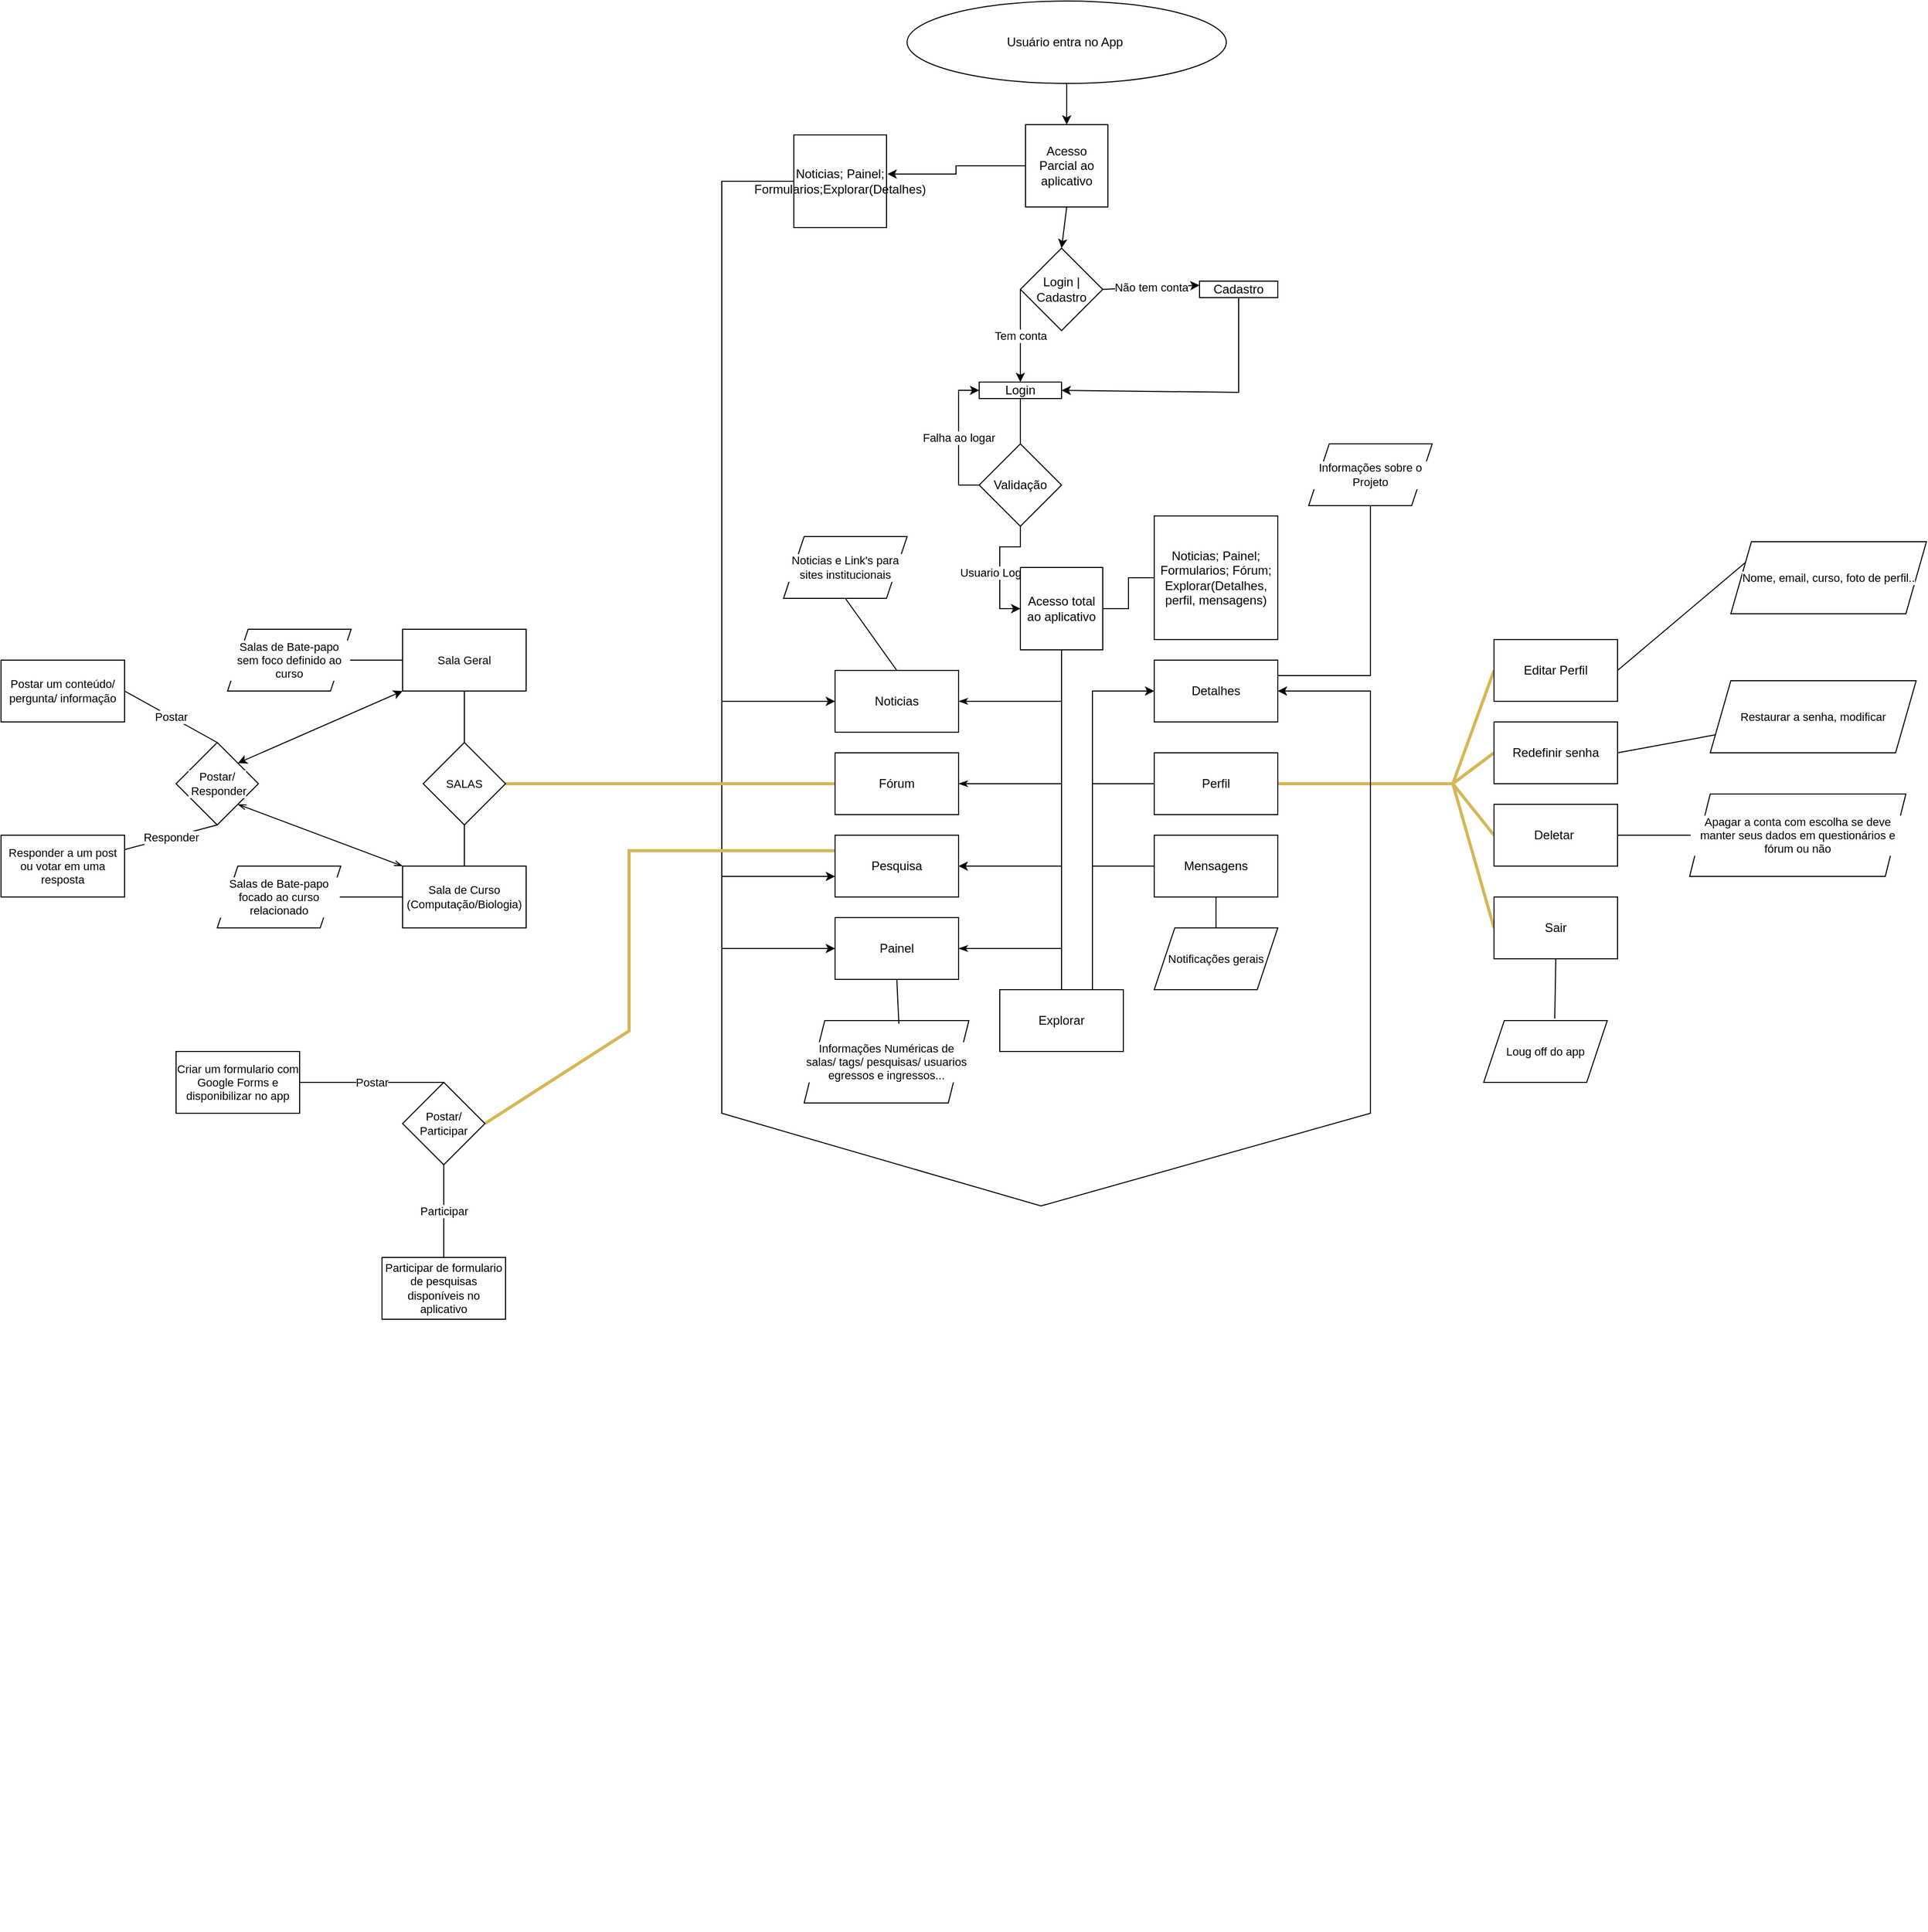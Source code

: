 <mxfile version="26.2.14">
  <diagram name="Página-1" id="y6dx86mBrfEJOzwSHU_P">
    <mxGraphModel dx="2468" dy="2125" grid="1" gridSize="10" guides="1" tooltips="1" connect="1" arrows="1" fold="1" page="0" pageScale="1" pageWidth="827" pageHeight="1169" math="0" shadow="0">
      <root>
        <mxCell id="0" />
        <mxCell id="1" parent="0" />
        <mxCell id="Gyi7wMkN-I-XVigTSciE-1" value="" style="shape=image;verticalLabelPosition=bottom;labelBackgroundColor=default;verticalAlign=top;aspect=fixed;imageAspect=0;image=https://neilpatel.com/wp-content/uploads/2023/05/fluxograma-simbolos.jpg;" vertex="1" parent="1">
          <mxGeometry x="570" y="470" width="500.03" height="484" as="geometry" />
        </mxCell>
        <mxCell id="Gyi7wMkN-I-XVigTSciE-2" value="Usuário entra no App&amp;nbsp;" style="ellipse;whiteSpace=wrap;html=1;" vertex="1" parent="1">
          <mxGeometry x="470" y="-920" width="310" height="80" as="geometry" />
        </mxCell>
        <mxCell id="Gyi7wMkN-I-XVigTSciE-4" value="" style="endArrow=classic;html=1;rounded=0;entryX=0.5;entryY=0;entryDx=0;entryDy=0;exitX=0.5;exitY=1;exitDx=0;exitDy=0;" edge="1" parent="1" source="Gyi7wMkN-I-XVigTSciE-21" target="Gyi7wMkN-I-XVigTSciE-8">
          <mxGeometry width="50" height="50" relative="1" as="geometry">
            <mxPoint x="620" y="-720" as="sourcePoint" />
            <mxPoint x="620" y="-650" as="targetPoint" />
            <Array as="points" />
          </mxGeometry>
        </mxCell>
        <mxCell id="Gyi7wMkN-I-XVigTSciE-6" value="" style="endArrow=classic;html=1;rounded=0;exitX=0.5;exitY=1;exitDx=0;exitDy=0;entryX=1;entryY=0.5;entryDx=0;entryDy=0;" edge="1" parent="1" source="Gyi7wMkN-I-XVigTSciE-12" target="Gyi7wMkN-I-XVigTSciE-9">
          <mxGeometry width="50" height="50" relative="1" as="geometry">
            <mxPoint x="690" y="-610" as="sourcePoint" />
            <mxPoint x="850" y="-550" as="targetPoint" />
            <Array as="points">
              <mxPoint x="792" y="-540" />
            </Array>
          </mxGeometry>
        </mxCell>
        <mxCell id="Gyi7wMkN-I-XVigTSciE-8" value="Login | Cadastro" style="rhombus;whiteSpace=wrap;html=1;" vertex="1" parent="1">
          <mxGeometry x="580" y="-680" width="80" height="80" as="geometry" />
        </mxCell>
        <mxCell id="Gyi7wMkN-I-XVigTSciE-10" value="Tem conta" style="endArrow=classic;html=1;rounded=0;exitX=0;exitY=0.5;exitDx=0;exitDy=0;" edge="1" parent="1" source="Gyi7wMkN-I-XVigTSciE-8" target="Gyi7wMkN-I-XVigTSciE-9">
          <mxGeometry width="50" height="50" relative="1" as="geometry">
            <mxPoint x="580" y="-600" as="sourcePoint" />
            <mxPoint x="440" y="-560" as="targetPoint" />
          </mxGeometry>
        </mxCell>
        <mxCell id="Gyi7wMkN-I-XVigTSciE-62" style="edgeStyle=none;shape=connector;rounded=0;orthogonalLoop=1;jettySize=auto;html=1;exitX=0.5;exitY=1;exitDx=0;exitDy=0;entryX=0.5;entryY=0;entryDx=0;entryDy=0;strokeColor=default;align=center;verticalAlign=middle;fontFamily=Helvetica;fontSize=11;fontColor=default;labelBackgroundColor=default;endArrow=none;" edge="1" parent="1" source="Gyi7wMkN-I-XVigTSciE-9" target="Gyi7wMkN-I-XVigTSciE-17">
          <mxGeometry relative="1" as="geometry" />
        </mxCell>
        <mxCell id="Gyi7wMkN-I-XVigTSciE-9" value="Login" style="rounded=0;whiteSpace=wrap;html=1;" vertex="1" parent="1">
          <mxGeometry x="540" y="-550" width="80" height="16" as="geometry" />
        </mxCell>
        <mxCell id="Gyi7wMkN-I-XVigTSciE-15" value="Não tem conta" style="endArrow=classic;html=1;rounded=0;exitX=1;exitY=0.5;exitDx=0;exitDy=0;entryX=0;entryY=0.25;entryDx=0;entryDy=0;entryPerimeter=0;" edge="1" parent="1" source="Gyi7wMkN-I-XVigTSciE-8" target="Gyi7wMkN-I-XVigTSciE-12">
          <mxGeometry width="50" height="50" relative="1" as="geometry">
            <mxPoint x="660" y="-600" as="sourcePoint" />
            <mxPoint x="800" y="-550" as="targetPoint" />
          </mxGeometry>
        </mxCell>
        <mxCell id="Gyi7wMkN-I-XVigTSciE-12" value="Cadastro" style="rounded=0;whiteSpace=wrap;html=1;" vertex="1" parent="1">
          <mxGeometry x="754" y="-648" width="76" height="16" as="geometry" />
        </mxCell>
        <mxCell id="Gyi7wMkN-I-XVigTSciE-18" value="Falha ao logar" style="edgeStyle=orthogonalEdgeStyle;rounded=0;orthogonalLoop=1;jettySize=auto;html=1;exitX=0;exitY=0.5;exitDx=0;exitDy=0;entryX=0;entryY=0.5;entryDx=0;entryDy=0;" edge="1" parent="1" source="Gyi7wMkN-I-XVigTSciE-17" target="Gyi7wMkN-I-XVigTSciE-9">
          <mxGeometry relative="1" as="geometry" />
        </mxCell>
        <mxCell id="Gyi7wMkN-I-XVigTSciE-19" value="Usuario Logado" style="edgeStyle=orthogonalEdgeStyle;rounded=0;orthogonalLoop=1;jettySize=auto;html=1;exitX=0.5;exitY=1;exitDx=0;exitDy=0;entryX=0;entryY=0.5;entryDx=0;entryDy=0;" edge="1" parent="1" source="Gyi7wMkN-I-XVigTSciE-17" target="Gyi7wMkN-I-XVigTSciE-20">
          <mxGeometry x="0.077" relative="1" as="geometry">
            <mxPoint x="500" y="-370" as="targetPoint" />
            <mxPoint as="offset" />
          </mxGeometry>
        </mxCell>
        <mxCell id="Gyi7wMkN-I-XVigTSciE-17" value="Validação" style="rhombus;whiteSpace=wrap;html=1;" vertex="1" parent="1">
          <mxGeometry x="540" y="-490" width="80" height="80" as="geometry" />
        </mxCell>
        <mxCell id="Gyi7wMkN-I-XVigTSciE-27" style="edgeStyle=orthogonalEdgeStyle;rounded=0;orthogonalLoop=1;jettySize=auto;html=1;entryX=0;entryY=0.5;entryDx=0;entryDy=0;endArrow=none;startFill=0;" edge="1" parent="1" source="Gyi7wMkN-I-XVigTSciE-20" target="Gyi7wMkN-I-XVigTSciE-26">
          <mxGeometry relative="1" as="geometry" />
        </mxCell>
        <mxCell id="Gyi7wMkN-I-XVigTSciE-28" style="edgeStyle=orthogonalEdgeStyle;rounded=0;orthogonalLoop=1;jettySize=auto;html=1;" edge="1" parent="1" source="Gyi7wMkN-I-XVigTSciE-20">
          <mxGeometry relative="1" as="geometry">
            <mxPoint x="620" y="50" as="targetPoint" />
            <Array as="points">
              <mxPoint x="620" y="-240" />
              <mxPoint x="620" y="-240" />
            </Array>
          </mxGeometry>
        </mxCell>
        <mxCell id="Gyi7wMkN-I-XVigTSciE-20" value="Acesso total ao aplicativo" style="whiteSpace=wrap;html=1;aspect=fixed;" vertex="1" parent="1">
          <mxGeometry x="580" y="-370" width="80" height="80" as="geometry" />
        </mxCell>
        <mxCell id="Gyi7wMkN-I-XVigTSciE-22" value="" style="endArrow=classic;html=1;rounded=0;entryX=0.5;entryY=0;entryDx=0;entryDy=0;exitX=0.5;exitY=1;exitDx=0;exitDy=0;" edge="1" parent="1" source="Gyi7wMkN-I-XVigTSciE-2" target="Gyi7wMkN-I-XVigTSciE-21">
          <mxGeometry width="50" height="50" relative="1" as="geometry">
            <mxPoint x="625" y="-840" as="sourcePoint" />
            <mxPoint x="620" y="-640" as="targetPoint" />
            <Array as="points" />
          </mxGeometry>
        </mxCell>
        <mxCell id="Gyi7wMkN-I-XVigTSciE-23" style="edgeStyle=orthogonalEdgeStyle;rounded=0;orthogonalLoop=1;jettySize=auto;html=1;entryX=1.011;entryY=0.422;entryDx=0;entryDy=0;entryPerimeter=0;" edge="1" parent="1" source="Gyi7wMkN-I-XVigTSciE-21" target="Gyi7wMkN-I-XVigTSciE-24">
          <mxGeometry relative="1" as="geometry">
            <mxPoint x="510" y="-750" as="targetPoint" />
          </mxGeometry>
        </mxCell>
        <mxCell id="Gyi7wMkN-I-XVigTSciE-21" value="Acesso Parcial ao aplicativo" style="whiteSpace=wrap;html=1;aspect=fixed;" vertex="1" parent="1">
          <mxGeometry x="585" y="-800" width="80" height="80" as="geometry" />
        </mxCell>
        <mxCell id="Gyi7wMkN-I-XVigTSciE-56" style="edgeStyle=orthogonalEdgeStyle;rounded=0;orthogonalLoop=1;jettySize=auto;html=1;entryX=0;entryY=0.5;entryDx=0;entryDy=0;" edge="1" parent="1" source="Gyi7wMkN-I-XVigTSciE-24" target="Gyi7wMkN-I-XVigTSciE-34">
          <mxGeometry relative="1" as="geometry">
            <Array as="points">
              <mxPoint x="290" y="-745" />
              <mxPoint x="290" />
            </Array>
          </mxGeometry>
        </mxCell>
        <mxCell id="Gyi7wMkN-I-XVigTSciE-24" value="Noticias; Painel; Formularios;Explorar(Detalhes)" style="whiteSpace=wrap;html=1;aspect=fixed;" vertex="1" parent="1">
          <mxGeometry x="360" y="-790" width="90" height="90" as="geometry" />
        </mxCell>
        <mxCell id="Gyi7wMkN-I-XVigTSciE-26" value="Noticias; Painel; Formularios; Fórum;&lt;div&gt;Explorar(Detalhes, perfil, mensagens)&lt;/div&gt;" style="whiteSpace=wrap;html=1;aspect=fixed;" vertex="1" parent="1">
          <mxGeometry x="710" y="-420" width="120" height="120" as="geometry" />
        </mxCell>
        <mxCell id="Gyi7wMkN-I-XVigTSciE-99" style="edgeStyle=none;shape=connector;rounded=0;orthogonalLoop=1;jettySize=auto;html=1;exitX=0.5;exitY=0;exitDx=0;exitDy=0;entryX=0.5;entryY=1;entryDx=0;entryDy=0;strokeColor=default;align=center;verticalAlign=middle;fontFamily=Helvetica;fontSize=11;fontColor=default;labelBackgroundColor=default;endArrow=none;" edge="1" parent="1" source="Gyi7wMkN-I-XVigTSciE-31" target="Gyi7wMkN-I-XVigTSciE-98">
          <mxGeometry relative="1" as="geometry" />
        </mxCell>
        <mxCell id="Gyi7wMkN-I-XVigTSciE-31" value="Noticias" style="rounded=0;whiteSpace=wrap;html=1;" vertex="1" parent="1">
          <mxGeometry x="400" y="-270" width="120" height="60" as="geometry" />
        </mxCell>
        <mxCell id="Gyi7wMkN-I-XVigTSciE-77" style="edgeStyle=none;shape=connector;rounded=0;orthogonalLoop=1;jettySize=auto;html=1;exitX=0;exitY=0.5;exitDx=0;exitDy=0;strokeColor=#d6b656;align=center;verticalAlign=middle;fontFamily=Helvetica;fontSize=11;fontColor=default;labelBackgroundColor=default;endArrow=none;fillColor=#fff2cc;strokeWidth=3;entryX=1;entryY=0.5;entryDx=0;entryDy=0;" edge="1" parent="1" source="Gyi7wMkN-I-XVigTSciE-32" target="Gyi7wMkN-I-XVigTSciE-78">
          <mxGeometry relative="1" as="geometry">
            <mxPoint x="240" y="-160" as="targetPoint" />
          </mxGeometry>
        </mxCell>
        <mxCell id="Gyi7wMkN-I-XVigTSciE-32" value="Fórum" style="rounded=0;whiteSpace=wrap;html=1;" vertex="1" parent="1">
          <mxGeometry x="400" y="-190" width="120" height="60" as="geometry" />
        </mxCell>
        <mxCell id="Gyi7wMkN-I-XVigTSciE-103" style="edgeStyle=none;shape=connector;rounded=0;orthogonalLoop=1;jettySize=auto;html=1;exitX=0;exitY=0.25;exitDx=0;exitDy=0;strokeColor=#d6b656;align=center;verticalAlign=middle;fontFamily=Helvetica;fontSize=11;fontColor=default;labelBackgroundColor=default;endArrow=none;fillColor=#fff2cc;strokeWidth=3;entryX=1;entryY=0.5;entryDx=0;entryDy=0;" edge="1" parent="1" source="Gyi7wMkN-I-XVigTSciE-33" target="Gyi7wMkN-I-XVigTSciE-104">
          <mxGeometry relative="1" as="geometry">
            <mxPoint x="50" y="80" as="targetPoint" />
            <Array as="points">
              <mxPoint x="200" y="-95" />
              <mxPoint x="200" y="80" />
            </Array>
          </mxGeometry>
        </mxCell>
        <mxCell id="Gyi7wMkN-I-XVigTSciE-33" value="Pesquisa" style="rounded=0;whiteSpace=wrap;html=1;" vertex="1" parent="1">
          <mxGeometry x="400" y="-110" width="120" height="60" as="geometry" />
        </mxCell>
        <mxCell id="Gyi7wMkN-I-XVigTSciE-35" style="edgeStyle=orthogonalEdgeStyle;rounded=0;orthogonalLoop=1;jettySize=auto;html=1;exitX=1;exitY=0.5;exitDx=0;exitDy=0;entryX=1;entryY=0.5;entryDx=0;entryDy=0;" edge="1" parent="1" source="Gyi7wMkN-I-XVigTSciE-34" target="Gyi7wMkN-I-XVigTSciE-34">
          <mxGeometry relative="1" as="geometry">
            <mxPoint x="620" as="targetPoint" />
          </mxGeometry>
        </mxCell>
        <mxCell id="Gyi7wMkN-I-XVigTSciE-34" value="Painel" style="rounded=0;whiteSpace=wrap;html=1;" vertex="1" parent="1">
          <mxGeometry x="400" y="-30" width="120" height="60" as="geometry" />
        </mxCell>
        <mxCell id="Gyi7wMkN-I-XVigTSciE-38" value="" style="endArrow=none;html=1;rounded=0;startArrow=classicThin;startFill=1;exitX=1;exitY=0.5;exitDx=0;exitDy=0;" edge="1" parent="1" source="Gyi7wMkN-I-XVigTSciE-34">
          <mxGeometry width="50" height="50" relative="1" as="geometry">
            <mxPoint x="540" as="sourcePoint" />
            <mxPoint x="620" as="targetPoint" />
          </mxGeometry>
        </mxCell>
        <mxCell id="Gyi7wMkN-I-XVigTSciE-40" value="" style="endArrow=none;html=1;rounded=0;exitX=1;exitY=0.5;exitDx=0;exitDy=0;startArrow=classic;startFill=1;" edge="1" parent="1" source="Gyi7wMkN-I-XVigTSciE-33">
          <mxGeometry width="50" height="50" relative="1" as="geometry">
            <mxPoint x="550" y="-80" as="sourcePoint" />
            <mxPoint x="620" y="-80" as="targetPoint" />
          </mxGeometry>
        </mxCell>
        <mxCell id="Gyi7wMkN-I-XVigTSciE-41" value="" style="endArrow=none;html=1;rounded=0;exitX=1;exitY=0.5;exitDx=0;exitDy=0;startArrow=classicThin;startFill=1;" edge="1" parent="1" source="Gyi7wMkN-I-XVigTSciE-32">
          <mxGeometry width="50" height="50" relative="1" as="geometry">
            <mxPoint x="550" y="-150" as="sourcePoint" />
            <mxPoint x="620" y="-160" as="targetPoint" />
          </mxGeometry>
        </mxCell>
        <mxCell id="Gyi7wMkN-I-XVigTSciE-48" style="edgeStyle=orthogonalEdgeStyle;rounded=0;orthogonalLoop=1;jettySize=auto;html=1;exitX=0.75;exitY=0;exitDx=0;exitDy=0;entryX=0;entryY=0.5;entryDx=0;entryDy=0;" edge="1" parent="1" source="Gyi7wMkN-I-XVigTSciE-43" target="Gyi7wMkN-I-XVigTSciE-44">
          <mxGeometry relative="1" as="geometry" />
        </mxCell>
        <mxCell id="Gyi7wMkN-I-XVigTSciE-43" value="Explorar" style="rounded=0;whiteSpace=wrap;html=1;" vertex="1" parent="1">
          <mxGeometry x="560" y="40" width="120" height="60" as="geometry" />
        </mxCell>
        <mxCell id="Gyi7wMkN-I-XVigTSciE-63" style="edgeStyle=none;shape=connector;rounded=0;orthogonalLoop=1;jettySize=auto;html=1;exitX=1;exitY=0.25;exitDx=0;exitDy=0;strokeColor=default;align=center;verticalAlign=middle;fontFamily=Helvetica;fontSize=11;fontColor=default;labelBackgroundColor=default;endArrow=none;entryX=0.5;entryY=1;entryDx=0;entryDy=0;" edge="1" parent="1" source="Gyi7wMkN-I-XVigTSciE-44" target="Gyi7wMkN-I-XVigTSciE-64">
          <mxGeometry relative="1" as="geometry">
            <mxPoint x="920" y="-420" as="targetPoint" />
            <Array as="points">
              <mxPoint x="920" y="-265" />
            </Array>
          </mxGeometry>
        </mxCell>
        <mxCell id="Gyi7wMkN-I-XVigTSciE-44" value="Detalhes" style="rounded=0;whiteSpace=wrap;html=1;" vertex="1" parent="1">
          <mxGeometry x="710" y="-280" width="120" height="60" as="geometry" />
        </mxCell>
        <mxCell id="Gyi7wMkN-I-XVigTSciE-65" style="shape=connector;rounded=0;orthogonalLoop=1;jettySize=auto;html=1;exitX=1;exitY=0.5;exitDx=0;exitDy=0;strokeColor=#d6b656;align=center;verticalAlign=middle;fontFamily=Helvetica;fontSize=11;fontColor=default;labelBackgroundColor=default;endArrow=none;fillColor=#fff2cc;strokeWidth=3;" edge="1" parent="1" source="Gyi7wMkN-I-XVigTSciE-45">
          <mxGeometry relative="1" as="geometry">
            <mxPoint x="1000" y="-160" as="targetPoint" />
          </mxGeometry>
        </mxCell>
        <mxCell id="Gyi7wMkN-I-XVigTSciE-45" value="Perfil" style="rounded=0;whiteSpace=wrap;html=1;" vertex="1" parent="1">
          <mxGeometry x="710" y="-190" width="120" height="60" as="geometry" />
        </mxCell>
        <mxCell id="Gyi7wMkN-I-XVigTSciE-75" style="edgeStyle=none;shape=connector;rounded=0;orthogonalLoop=1;jettySize=auto;html=1;exitX=0.5;exitY=1;exitDx=0;exitDy=0;strokeColor=default;align=center;verticalAlign=middle;fontFamily=Helvetica;fontSize=11;fontColor=default;labelBackgroundColor=default;endArrow=none;" edge="1" parent="1" source="Gyi7wMkN-I-XVigTSciE-76">
          <mxGeometry relative="1" as="geometry">
            <mxPoint x="770" as="targetPoint" />
          </mxGeometry>
        </mxCell>
        <mxCell id="Gyi7wMkN-I-XVigTSciE-46" value="Mensagens" style="rounded=0;whiteSpace=wrap;html=1;" vertex="1" parent="1">
          <mxGeometry x="710" y="-110" width="120" height="60" as="geometry" />
        </mxCell>
        <mxCell id="Gyi7wMkN-I-XVigTSciE-51" value="" style="endArrow=none;html=1;rounded=0;entryX=0;entryY=0.5;entryDx=0;entryDy=0;entryPerimeter=0;" edge="1" parent="1" target="Gyi7wMkN-I-XVigTSciE-45">
          <mxGeometry width="50" height="50" relative="1" as="geometry">
            <mxPoint x="650" y="-160" as="sourcePoint" />
            <mxPoint x="710" y="-180" as="targetPoint" />
          </mxGeometry>
        </mxCell>
        <mxCell id="Gyi7wMkN-I-XVigTSciE-52" value="" style="endArrow=none;html=1;rounded=0;entryX=0;entryY=0.5;entryDx=0;entryDy=0;" edge="1" parent="1" target="Gyi7wMkN-I-XVigTSciE-46">
          <mxGeometry width="50" height="50" relative="1" as="geometry">
            <mxPoint x="650" y="-80" as="sourcePoint" />
            <mxPoint x="700" y="-80" as="targetPoint" />
          </mxGeometry>
        </mxCell>
        <mxCell id="Gyi7wMkN-I-XVigTSciE-55" value="" style="endArrow=none;html=1;rounded=0;exitX=1;exitY=0.5;exitDx=0;exitDy=0;startArrow=classicThin;startFill=1;" edge="1" parent="1" source="Gyi7wMkN-I-XVigTSciE-31">
          <mxGeometry width="50" height="50" relative="1" as="geometry">
            <mxPoint x="560" y="-200" as="sourcePoint" />
            <mxPoint x="620" y="-240" as="targetPoint" />
          </mxGeometry>
        </mxCell>
        <mxCell id="Gyi7wMkN-I-XVigTSciE-58" value="" style="endArrow=classic;html=1;rounded=0;entryX=0;entryY=0.667;entryDx=0;entryDy=0;entryPerimeter=0;" edge="1" parent="1" target="Gyi7wMkN-I-XVigTSciE-33">
          <mxGeometry width="50" height="50" relative="1" as="geometry">
            <mxPoint x="290" y="-70" as="sourcePoint" />
            <mxPoint x="390" y="-70" as="targetPoint" />
          </mxGeometry>
        </mxCell>
        <mxCell id="Gyi7wMkN-I-XVigTSciE-59" value="" style="endArrow=classic;html=1;rounded=0;entryX=0;entryY=0.5;entryDx=0;entryDy=0;" edge="1" parent="1" target="Gyi7wMkN-I-XVigTSciE-31">
          <mxGeometry width="50" height="50" relative="1" as="geometry">
            <mxPoint x="290" y="-240" as="sourcePoint" />
            <mxPoint x="370" y="-170" as="targetPoint" />
          </mxGeometry>
        </mxCell>
        <mxCell id="Gyi7wMkN-I-XVigTSciE-61" value="" style="endArrow=classic;html=1;rounded=0;strokeColor=default;align=center;verticalAlign=middle;fontFamily=Helvetica;fontSize=11;fontColor=default;labelBackgroundColor=default;entryX=1;entryY=0.5;entryDx=0;entryDy=0;" edge="1" parent="1" target="Gyi7wMkN-I-XVigTSciE-44">
          <mxGeometry width="50" height="50" relative="1" as="geometry">
            <mxPoint x="290" as="sourcePoint" />
            <mxPoint x="920" y="-260" as="targetPoint" />
            <Array as="points">
              <mxPoint x="290" y="160" />
              <mxPoint x="600" y="250" />
              <mxPoint x="920" y="160" />
              <mxPoint x="920" y="-250" />
            </Array>
          </mxGeometry>
        </mxCell>
        <mxCell id="Gyi7wMkN-I-XVigTSciE-64" value="Informações sobre o Projeto" style="shape=parallelogram;perimeter=parallelogramPerimeter;whiteSpace=wrap;html=1;fixedSize=1;fontFamily=Helvetica;fontSize=11;fontColor=default;labelBackgroundColor=default;" vertex="1" parent="1">
          <mxGeometry x="860" y="-490" width="120" height="60" as="geometry" />
        </mxCell>
        <mxCell id="Gyi7wMkN-I-XVigTSciE-71" style="edgeStyle=none;shape=connector;rounded=0;orthogonalLoop=1;jettySize=auto;html=1;exitX=0;exitY=0.5;exitDx=0;exitDy=0;strokeColor=#d6b656;align=center;verticalAlign=middle;fontFamily=Helvetica;fontSize=11;fontColor=default;labelBackgroundColor=default;endArrow=none;fillColor=#fff2cc;strokeWidth=3;" edge="1" parent="1" source="Gyi7wMkN-I-XVigTSciE-66">
          <mxGeometry relative="1" as="geometry">
            <mxPoint x="1000" y="-160" as="targetPoint" />
          </mxGeometry>
        </mxCell>
        <mxCell id="Gyi7wMkN-I-XVigTSciE-110" style="edgeStyle=none;shape=connector;rounded=0;orthogonalLoop=1;jettySize=auto;html=1;exitX=1;exitY=0.5;exitDx=0;exitDy=0;entryX=0;entryY=0.25;entryDx=0;entryDy=0;strokeColor=default;align=center;verticalAlign=middle;fontFamily=Helvetica;fontSize=11;fontColor=default;labelBackgroundColor=default;endArrow=none;" edge="1" parent="1" source="Gyi7wMkN-I-XVigTSciE-66" target="Gyi7wMkN-I-XVigTSciE-109">
          <mxGeometry relative="1" as="geometry" />
        </mxCell>
        <mxCell id="Gyi7wMkN-I-XVigTSciE-66" value="Editar Perfil" style="rounded=0;whiteSpace=wrap;html=1;" vertex="1" parent="1">
          <mxGeometry x="1040" y="-300" width="120" height="60" as="geometry" />
        </mxCell>
        <mxCell id="Gyi7wMkN-I-XVigTSciE-72" style="edgeStyle=none;shape=connector;rounded=0;orthogonalLoop=1;jettySize=auto;html=1;exitX=0;exitY=0.5;exitDx=0;exitDy=0;strokeColor=#d6b656;align=center;verticalAlign=middle;fontFamily=Helvetica;fontSize=11;fontColor=default;labelBackgroundColor=default;endArrow=none;fillColor=#fff2cc;strokeWidth=3;" edge="1" parent="1" source="Gyi7wMkN-I-XVigTSciE-67">
          <mxGeometry relative="1" as="geometry">
            <mxPoint x="1000" y="-160" as="targetPoint" />
          </mxGeometry>
        </mxCell>
        <mxCell id="Gyi7wMkN-I-XVigTSciE-112" style="edgeStyle=none;shape=connector;rounded=0;orthogonalLoop=1;jettySize=auto;html=1;exitX=1;exitY=0.5;exitDx=0;exitDy=0;strokeColor=default;align=center;verticalAlign=middle;fontFamily=Helvetica;fontSize=11;fontColor=default;labelBackgroundColor=default;endArrow=none;" edge="1" parent="1" source="Gyi7wMkN-I-XVigTSciE-67" target="Gyi7wMkN-I-XVigTSciE-111">
          <mxGeometry relative="1" as="geometry" />
        </mxCell>
        <mxCell id="Gyi7wMkN-I-XVigTSciE-67" value="Redefinir senha" style="rounded=0;whiteSpace=wrap;html=1;" vertex="1" parent="1">
          <mxGeometry x="1040" y="-220" width="120" height="60" as="geometry" />
        </mxCell>
        <mxCell id="Gyi7wMkN-I-XVigTSciE-73" style="edgeStyle=none;shape=connector;rounded=0;orthogonalLoop=1;jettySize=auto;html=1;exitX=0;exitY=0.5;exitDx=0;exitDy=0;strokeColor=#d6b656;align=center;verticalAlign=middle;fontFamily=Helvetica;fontSize=11;fontColor=default;labelBackgroundColor=default;endArrow=none;fillColor=#fff2cc;strokeWidth=3;" edge="1" parent="1" source="Gyi7wMkN-I-XVigTSciE-68">
          <mxGeometry relative="1" as="geometry">
            <mxPoint x="1000" y="-160" as="targetPoint" />
          </mxGeometry>
        </mxCell>
        <mxCell id="Gyi7wMkN-I-XVigTSciE-114" style="edgeStyle=none;shape=connector;rounded=0;orthogonalLoop=1;jettySize=auto;html=1;exitX=1;exitY=0.5;exitDx=0;exitDy=0;strokeColor=default;align=center;verticalAlign=middle;fontFamily=Helvetica;fontSize=11;fontColor=default;labelBackgroundColor=default;endArrow=none;" edge="1" parent="1" source="Gyi7wMkN-I-XVigTSciE-68" target="Gyi7wMkN-I-XVigTSciE-113">
          <mxGeometry relative="1" as="geometry" />
        </mxCell>
        <mxCell id="Gyi7wMkN-I-XVigTSciE-68" value="Deletar&amp;nbsp;" style="rounded=0;whiteSpace=wrap;html=1;" vertex="1" parent="1">
          <mxGeometry x="1040" y="-140" width="120" height="60" as="geometry" />
        </mxCell>
        <mxCell id="Gyi7wMkN-I-XVigTSciE-74" style="edgeStyle=none;shape=connector;rounded=0;orthogonalLoop=1;jettySize=auto;html=1;exitX=0;exitY=0.5;exitDx=0;exitDy=0;strokeColor=#d6b656;align=center;verticalAlign=middle;fontFamily=Helvetica;fontSize=11;fontColor=default;labelBackgroundColor=default;endArrow=none;fillColor=#fff2cc;strokeWidth=3;" edge="1" parent="1" source="Gyi7wMkN-I-XVigTSciE-70">
          <mxGeometry relative="1" as="geometry">
            <mxPoint x="1000" y="-160" as="targetPoint" />
          </mxGeometry>
        </mxCell>
        <mxCell id="Gyi7wMkN-I-XVigTSciE-70" value="Sair" style="rounded=0;whiteSpace=wrap;html=1;" vertex="1" parent="1">
          <mxGeometry x="1040" y="-50" width="120" height="60" as="geometry" />
        </mxCell>
        <mxCell id="Gyi7wMkN-I-XVigTSciE-82" style="edgeStyle=none;shape=connector;rounded=0;orthogonalLoop=1;jettySize=auto;html=1;exitX=0.5;exitY=0;exitDx=0;exitDy=0;entryX=0.5;entryY=1;entryDx=0;entryDy=0;strokeColor=default;align=center;verticalAlign=middle;fontFamily=Helvetica;fontSize=11;fontColor=default;labelBackgroundColor=default;endArrow=none;" edge="1" parent="1" source="Gyi7wMkN-I-XVigTSciE-78" target="Gyi7wMkN-I-XVigTSciE-79">
          <mxGeometry relative="1" as="geometry" />
        </mxCell>
        <mxCell id="Gyi7wMkN-I-XVigTSciE-83" style="edgeStyle=none;shape=connector;rounded=0;orthogonalLoop=1;jettySize=auto;html=1;exitX=0.5;exitY=1;exitDx=0;exitDy=0;entryX=0.5;entryY=0;entryDx=0;entryDy=0;strokeColor=default;align=center;verticalAlign=middle;fontFamily=Helvetica;fontSize=11;fontColor=default;labelBackgroundColor=default;endArrow=none;" edge="1" parent="1" source="Gyi7wMkN-I-XVigTSciE-78" target="Gyi7wMkN-I-XVigTSciE-80">
          <mxGeometry relative="1" as="geometry" />
        </mxCell>
        <mxCell id="Gyi7wMkN-I-XVigTSciE-78" value="SALAS" style="rhombus;whiteSpace=wrap;html=1;fontFamily=Helvetica;fontSize=11;fontColor=default;labelBackgroundColor=default;" vertex="1" parent="1">
          <mxGeometry y="-200" width="80" height="80" as="geometry" />
        </mxCell>
        <mxCell id="Gyi7wMkN-I-XVigTSciE-89" style="edgeStyle=none;shape=connector;rounded=0;orthogonalLoop=1;jettySize=auto;html=1;exitX=0;exitY=0.5;exitDx=0;exitDy=0;strokeColor=default;align=center;verticalAlign=middle;fontFamily=Helvetica;fontSize=11;fontColor=default;labelBackgroundColor=default;endArrow=none;" edge="1" parent="1" source="Gyi7wMkN-I-XVigTSciE-79" target="Gyi7wMkN-I-XVigTSciE-86">
          <mxGeometry relative="1" as="geometry" />
        </mxCell>
        <mxCell id="Gyi7wMkN-I-XVigTSciE-79" value="Sala Geral" style="rounded=0;whiteSpace=wrap;html=1;fontFamily=Helvetica;fontSize=11;fontColor=default;labelBackgroundColor=default;" vertex="1" parent="1">
          <mxGeometry x="-20" y="-310" width="120" height="60" as="geometry" />
        </mxCell>
        <mxCell id="Gyi7wMkN-I-XVigTSciE-88" style="edgeStyle=none;shape=connector;rounded=0;orthogonalLoop=1;jettySize=auto;html=1;exitX=0;exitY=0.5;exitDx=0;exitDy=0;entryX=1;entryY=0.5;entryDx=0;entryDy=0;strokeColor=default;align=center;verticalAlign=middle;fontFamily=Helvetica;fontSize=11;fontColor=default;labelBackgroundColor=default;endArrow=none;" edge="1" parent="1" source="Gyi7wMkN-I-XVigTSciE-80" target="Gyi7wMkN-I-XVigTSciE-87">
          <mxGeometry relative="1" as="geometry" />
        </mxCell>
        <mxCell id="Gyi7wMkN-I-XVigTSciE-92" style="edgeStyle=none;shape=connector;rounded=0;orthogonalLoop=1;jettySize=auto;html=1;exitX=0;exitY=0;exitDx=0;exitDy=0;strokeColor=default;align=center;verticalAlign=middle;fontFamily=Helvetica;fontSize=11;fontColor=default;labelBackgroundColor=default;endArrow=openThin;endFill=0;startArrow=openThin;startFill=0;entryX=1;entryY=1;entryDx=0;entryDy=0;" edge="1" parent="1" source="Gyi7wMkN-I-XVigTSciE-80" target="Gyi7wMkN-I-XVigTSciE-93">
          <mxGeometry relative="1" as="geometry">
            <mxPoint x="-160" y="-160" as="targetPoint" />
          </mxGeometry>
        </mxCell>
        <mxCell id="Gyi7wMkN-I-XVigTSciE-80" value="Sala de Curso&lt;div&gt;(Computação/Biologia)&lt;/div&gt;" style="rounded=0;whiteSpace=wrap;html=1;fontFamily=Helvetica;fontSize=11;fontColor=default;labelBackgroundColor=default;" vertex="1" parent="1">
          <mxGeometry x="-20" y="-80" width="120" height="60" as="geometry" />
        </mxCell>
        <mxCell id="Gyi7wMkN-I-XVigTSciE-86" value="Salas de Bate-papo sem foco definido ao curso" style="shape=parallelogram;perimeter=parallelogramPerimeter;whiteSpace=wrap;html=1;fixedSize=1;fontFamily=Helvetica;fontSize=11;fontColor=default;labelBackgroundColor=default;" vertex="1" parent="1">
          <mxGeometry x="-190" y="-310" width="120" height="60" as="geometry" />
        </mxCell>
        <mxCell id="Gyi7wMkN-I-XVigTSciE-87" value="Salas de Bate-papo focado ao curso relacionado" style="shape=parallelogram;perimeter=parallelogramPerimeter;whiteSpace=wrap;html=1;fixedSize=1;fontFamily=Helvetica;fontSize=11;fontColor=default;labelBackgroundColor=default;" vertex="1" parent="1">
          <mxGeometry x="-200" y="-80" width="120" height="60" as="geometry" />
        </mxCell>
        <mxCell id="Gyi7wMkN-I-XVigTSciE-91" value="" style="endArrow=classic;startArrow=classic;html=1;rounded=0;strokeColor=default;align=center;verticalAlign=middle;fontFamily=Helvetica;fontSize=11;fontColor=default;labelBackgroundColor=default;entryX=0;entryY=1;entryDx=0;entryDy=0;exitX=1;exitY=0;exitDx=0;exitDy=0;" edge="1" parent="1" source="Gyi7wMkN-I-XVigTSciE-93" target="Gyi7wMkN-I-XVigTSciE-79">
          <mxGeometry width="50" height="50" relative="1" as="geometry">
            <mxPoint x="-160" y="-160" as="sourcePoint" />
            <mxPoint x="-120" y="-200" as="targetPoint" />
          </mxGeometry>
        </mxCell>
        <mxCell id="Gyi7wMkN-I-XVigTSciE-96" value="Postar" style="edgeStyle=none;shape=connector;rounded=0;orthogonalLoop=1;jettySize=auto;html=1;exitX=0.5;exitY=0;exitDx=0;exitDy=0;entryX=1;entryY=0.5;entryDx=0;entryDy=0;strokeColor=default;align=center;verticalAlign=middle;fontFamily=Helvetica;fontSize=11;fontColor=default;labelBackgroundColor=default;endArrow=none;" edge="1" parent="1" source="Gyi7wMkN-I-XVigTSciE-93" target="Gyi7wMkN-I-XVigTSciE-94">
          <mxGeometry relative="1" as="geometry" />
        </mxCell>
        <mxCell id="Gyi7wMkN-I-XVigTSciE-97" value="Responder" style="edgeStyle=none;shape=connector;rounded=0;orthogonalLoop=1;jettySize=auto;html=1;exitX=0.5;exitY=1;exitDx=0;exitDy=0;strokeColor=default;align=center;verticalAlign=middle;fontFamily=Helvetica;fontSize=11;fontColor=default;labelBackgroundColor=default;endArrow=none;" edge="1" parent="1" source="Gyi7wMkN-I-XVigTSciE-93" target="Gyi7wMkN-I-XVigTSciE-95">
          <mxGeometry relative="1" as="geometry" />
        </mxCell>
        <mxCell id="Gyi7wMkN-I-XVigTSciE-93" value="Postar/&lt;div&gt;&amp;nbsp;&lt;span style=&quot;background-color: light-dark(#ffffff, var(--ge-dark-color, #121212)); color: light-dark(rgb(0, 0, 0), rgb(255, 255, 255));&quot;&gt;Responder&lt;/span&gt;&lt;/div&gt;" style="rhombus;whiteSpace=wrap;html=1;fontFamily=Helvetica;fontSize=11;fontColor=default;labelBackgroundColor=default;" vertex="1" parent="1">
          <mxGeometry x="-240" y="-200" width="80" height="80" as="geometry" />
        </mxCell>
        <mxCell id="Gyi7wMkN-I-XVigTSciE-94" value="Postar um conteúdo/ pergunta/ informação" style="rounded=0;whiteSpace=wrap;html=1;fontFamily=Helvetica;fontSize=11;fontColor=default;labelBackgroundColor=default;" vertex="1" parent="1">
          <mxGeometry x="-410" y="-280" width="120" height="60" as="geometry" />
        </mxCell>
        <mxCell id="Gyi7wMkN-I-XVigTSciE-95" value="Responder a um post ou votar em uma resposta" style="rounded=0;whiteSpace=wrap;html=1;fontFamily=Helvetica;fontSize=11;fontColor=default;labelBackgroundColor=default;" vertex="1" parent="1">
          <mxGeometry x="-410" y="-110" width="120" height="60" as="geometry" />
        </mxCell>
        <mxCell id="Gyi7wMkN-I-XVigTSciE-98" value="Noticias e Link&#39;s para sites institucionais" style="shape=parallelogram;perimeter=parallelogramPerimeter;whiteSpace=wrap;html=1;fixedSize=1;fontFamily=Helvetica;fontSize=11;fontColor=default;labelBackgroundColor=default;" vertex="1" parent="1">
          <mxGeometry x="350" y="-400" width="120" height="60" as="geometry" />
        </mxCell>
        <mxCell id="Gyi7wMkN-I-XVigTSciE-100" value="Informações Numéricas de salas/ tags/ pesquisas/ usuarios egressos e ingressos..." style="shape=parallelogram;perimeter=parallelogramPerimeter;whiteSpace=wrap;html=1;fixedSize=1;fontFamily=Helvetica;fontSize=11;fontColor=default;labelBackgroundColor=default;" vertex="1" parent="1">
          <mxGeometry x="370" y="70" width="160" height="80" as="geometry" />
        </mxCell>
        <mxCell id="Gyi7wMkN-I-XVigTSciE-101" style="edgeStyle=none;shape=connector;rounded=0;orthogonalLoop=1;jettySize=auto;html=1;exitX=0.5;exitY=1;exitDx=0;exitDy=0;strokeColor=default;align=center;verticalAlign=middle;fontFamily=Helvetica;fontSize=11;fontColor=default;labelBackgroundColor=default;endArrow=none;entryX=0.575;entryY=0.038;entryDx=0;entryDy=0;entryPerimeter=0;" edge="1" parent="1" source="Gyi7wMkN-I-XVigTSciE-34" target="Gyi7wMkN-I-XVigTSciE-100">
          <mxGeometry relative="1" as="geometry">
            <mxPoint x="462" y="60" as="targetPoint" />
          </mxGeometry>
        </mxCell>
        <mxCell id="Gyi7wMkN-I-XVigTSciE-102" value="" style="edgeStyle=none;shape=connector;rounded=0;orthogonalLoop=1;jettySize=auto;html=1;exitX=0.5;exitY=1;exitDx=0;exitDy=0;strokeColor=default;align=center;verticalAlign=middle;fontFamily=Helvetica;fontSize=11;fontColor=default;labelBackgroundColor=default;endArrow=none;" edge="1" parent="1" source="Gyi7wMkN-I-XVigTSciE-46" target="Gyi7wMkN-I-XVigTSciE-76">
          <mxGeometry relative="1" as="geometry">
            <mxPoint x="770" as="targetPoint" />
            <mxPoint x="770" y="-50" as="sourcePoint" />
          </mxGeometry>
        </mxCell>
        <mxCell id="Gyi7wMkN-I-XVigTSciE-76" value="Notificações gerais" style="shape=parallelogram;perimeter=parallelogramPerimeter;whiteSpace=wrap;html=1;fixedSize=1;fontFamily=Helvetica;fontSize=11;fontColor=default;labelBackgroundColor=default;" vertex="1" parent="1">
          <mxGeometry x="710" y="-20" width="120" height="60" as="geometry" />
        </mxCell>
        <mxCell id="Gyi7wMkN-I-XVigTSciE-107" value="Postar" style="edgeStyle=none;shape=connector;rounded=0;orthogonalLoop=1;jettySize=auto;html=1;exitX=0.5;exitY=0;exitDx=0;exitDy=0;strokeColor=default;align=center;verticalAlign=middle;fontFamily=Helvetica;fontSize=11;fontColor=default;labelBackgroundColor=default;endArrow=none;" edge="1" parent="1" source="Gyi7wMkN-I-XVigTSciE-104" target="Gyi7wMkN-I-XVigTSciE-105">
          <mxGeometry relative="1" as="geometry" />
        </mxCell>
        <mxCell id="Gyi7wMkN-I-XVigTSciE-108" value="Participar" style="edgeStyle=none;shape=connector;rounded=0;orthogonalLoop=1;jettySize=auto;html=1;exitX=0.5;exitY=1;exitDx=0;exitDy=0;entryX=0.5;entryY=0;entryDx=0;entryDy=0;strokeColor=default;align=center;verticalAlign=middle;fontFamily=Helvetica;fontSize=11;fontColor=default;labelBackgroundColor=default;endArrow=none;" edge="1" parent="1" source="Gyi7wMkN-I-XVigTSciE-104" target="Gyi7wMkN-I-XVigTSciE-106">
          <mxGeometry relative="1" as="geometry" />
        </mxCell>
        <mxCell id="Gyi7wMkN-I-XVigTSciE-104" value="Postar/&lt;div&gt;Participar&lt;/div&gt;" style="rhombus;whiteSpace=wrap;html=1;fontFamily=Helvetica;fontSize=11;fontColor=default;labelBackgroundColor=default;" vertex="1" parent="1">
          <mxGeometry x="-20" y="130" width="80" height="80" as="geometry" />
        </mxCell>
        <mxCell id="Gyi7wMkN-I-XVigTSciE-105" value="Criar um formulario com Google Forms e disponibilizar no app" style="rounded=0;whiteSpace=wrap;html=1;fontFamily=Helvetica;fontSize=11;fontColor=default;labelBackgroundColor=default;" vertex="1" parent="1">
          <mxGeometry x="-240" y="100" width="120" height="60" as="geometry" />
        </mxCell>
        <mxCell id="Gyi7wMkN-I-XVigTSciE-106" value="Participar de formulario de pesquisas disponíveis no aplicativo" style="rounded=0;whiteSpace=wrap;html=1;fontFamily=Helvetica;fontSize=11;fontColor=default;labelBackgroundColor=default;" vertex="1" parent="1">
          <mxGeometry x="-40" y="300" width="120" height="60" as="geometry" />
        </mxCell>
        <mxCell id="Gyi7wMkN-I-XVigTSciE-109" value="Nome, email, curso, foto de perfil.." style="shape=parallelogram;perimeter=parallelogramPerimeter;whiteSpace=wrap;html=1;fixedSize=1;fontFamily=Helvetica;fontSize=11;fontColor=default;labelBackgroundColor=default;" vertex="1" parent="1">
          <mxGeometry x="1270" y="-395" width="190" height="70" as="geometry" />
        </mxCell>
        <mxCell id="Gyi7wMkN-I-XVigTSciE-111" value="Restaurar a senha, modificar" style="shape=parallelogram;perimeter=parallelogramPerimeter;whiteSpace=wrap;html=1;fixedSize=1;fontFamily=Helvetica;fontSize=11;fontColor=default;labelBackgroundColor=default;" vertex="1" parent="1">
          <mxGeometry x="1250" y="-260" width="200" height="70" as="geometry" />
        </mxCell>
        <mxCell id="Gyi7wMkN-I-XVigTSciE-113" value="Apagar a conta com escolha se deve manter seus dados em questionários e fórum ou não" style="shape=parallelogram;perimeter=parallelogramPerimeter;whiteSpace=wrap;html=1;fixedSize=1;fontFamily=Helvetica;fontSize=11;fontColor=default;labelBackgroundColor=default;" vertex="1" parent="1">
          <mxGeometry x="1230" y="-150" width="210" height="80" as="geometry" />
        </mxCell>
        <mxCell id="Gyi7wMkN-I-XVigTSciE-115" value="Loug off do app" style="shape=parallelogram;perimeter=parallelogramPerimeter;whiteSpace=wrap;html=1;fixedSize=1;fontFamily=Helvetica;fontSize=11;fontColor=default;labelBackgroundColor=default;" vertex="1" parent="1">
          <mxGeometry x="1030" y="70" width="120" height="60" as="geometry" />
        </mxCell>
        <mxCell id="Gyi7wMkN-I-XVigTSciE-116" style="edgeStyle=none;shape=connector;rounded=0;orthogonalLoop=1;jettySize=auto;html=1;exitX=0.5;exitY=1;exitDx=0;exitDy=0;entryX=0.575;entryY=-0.034;entryDx=0;entryDy=0;entryPerimeter=0;strokeColor=default;align=center;verticalAlign=middle;fontFamily=Helvetica;fontSize=11;fontColor=default;labelBackgroundColor=default;endArrow=none;" edge="1" parent="1" source="Gyi7wMkN-I-XVigTSciE-70" target="Gyi7wMkN-I-XVigTSciE-115">
          <mxGeometry relative="1" as="geometry" />
        </mxCell>
      </root>
    </mxGraphModel>
  </diagram>
</mxfile>
